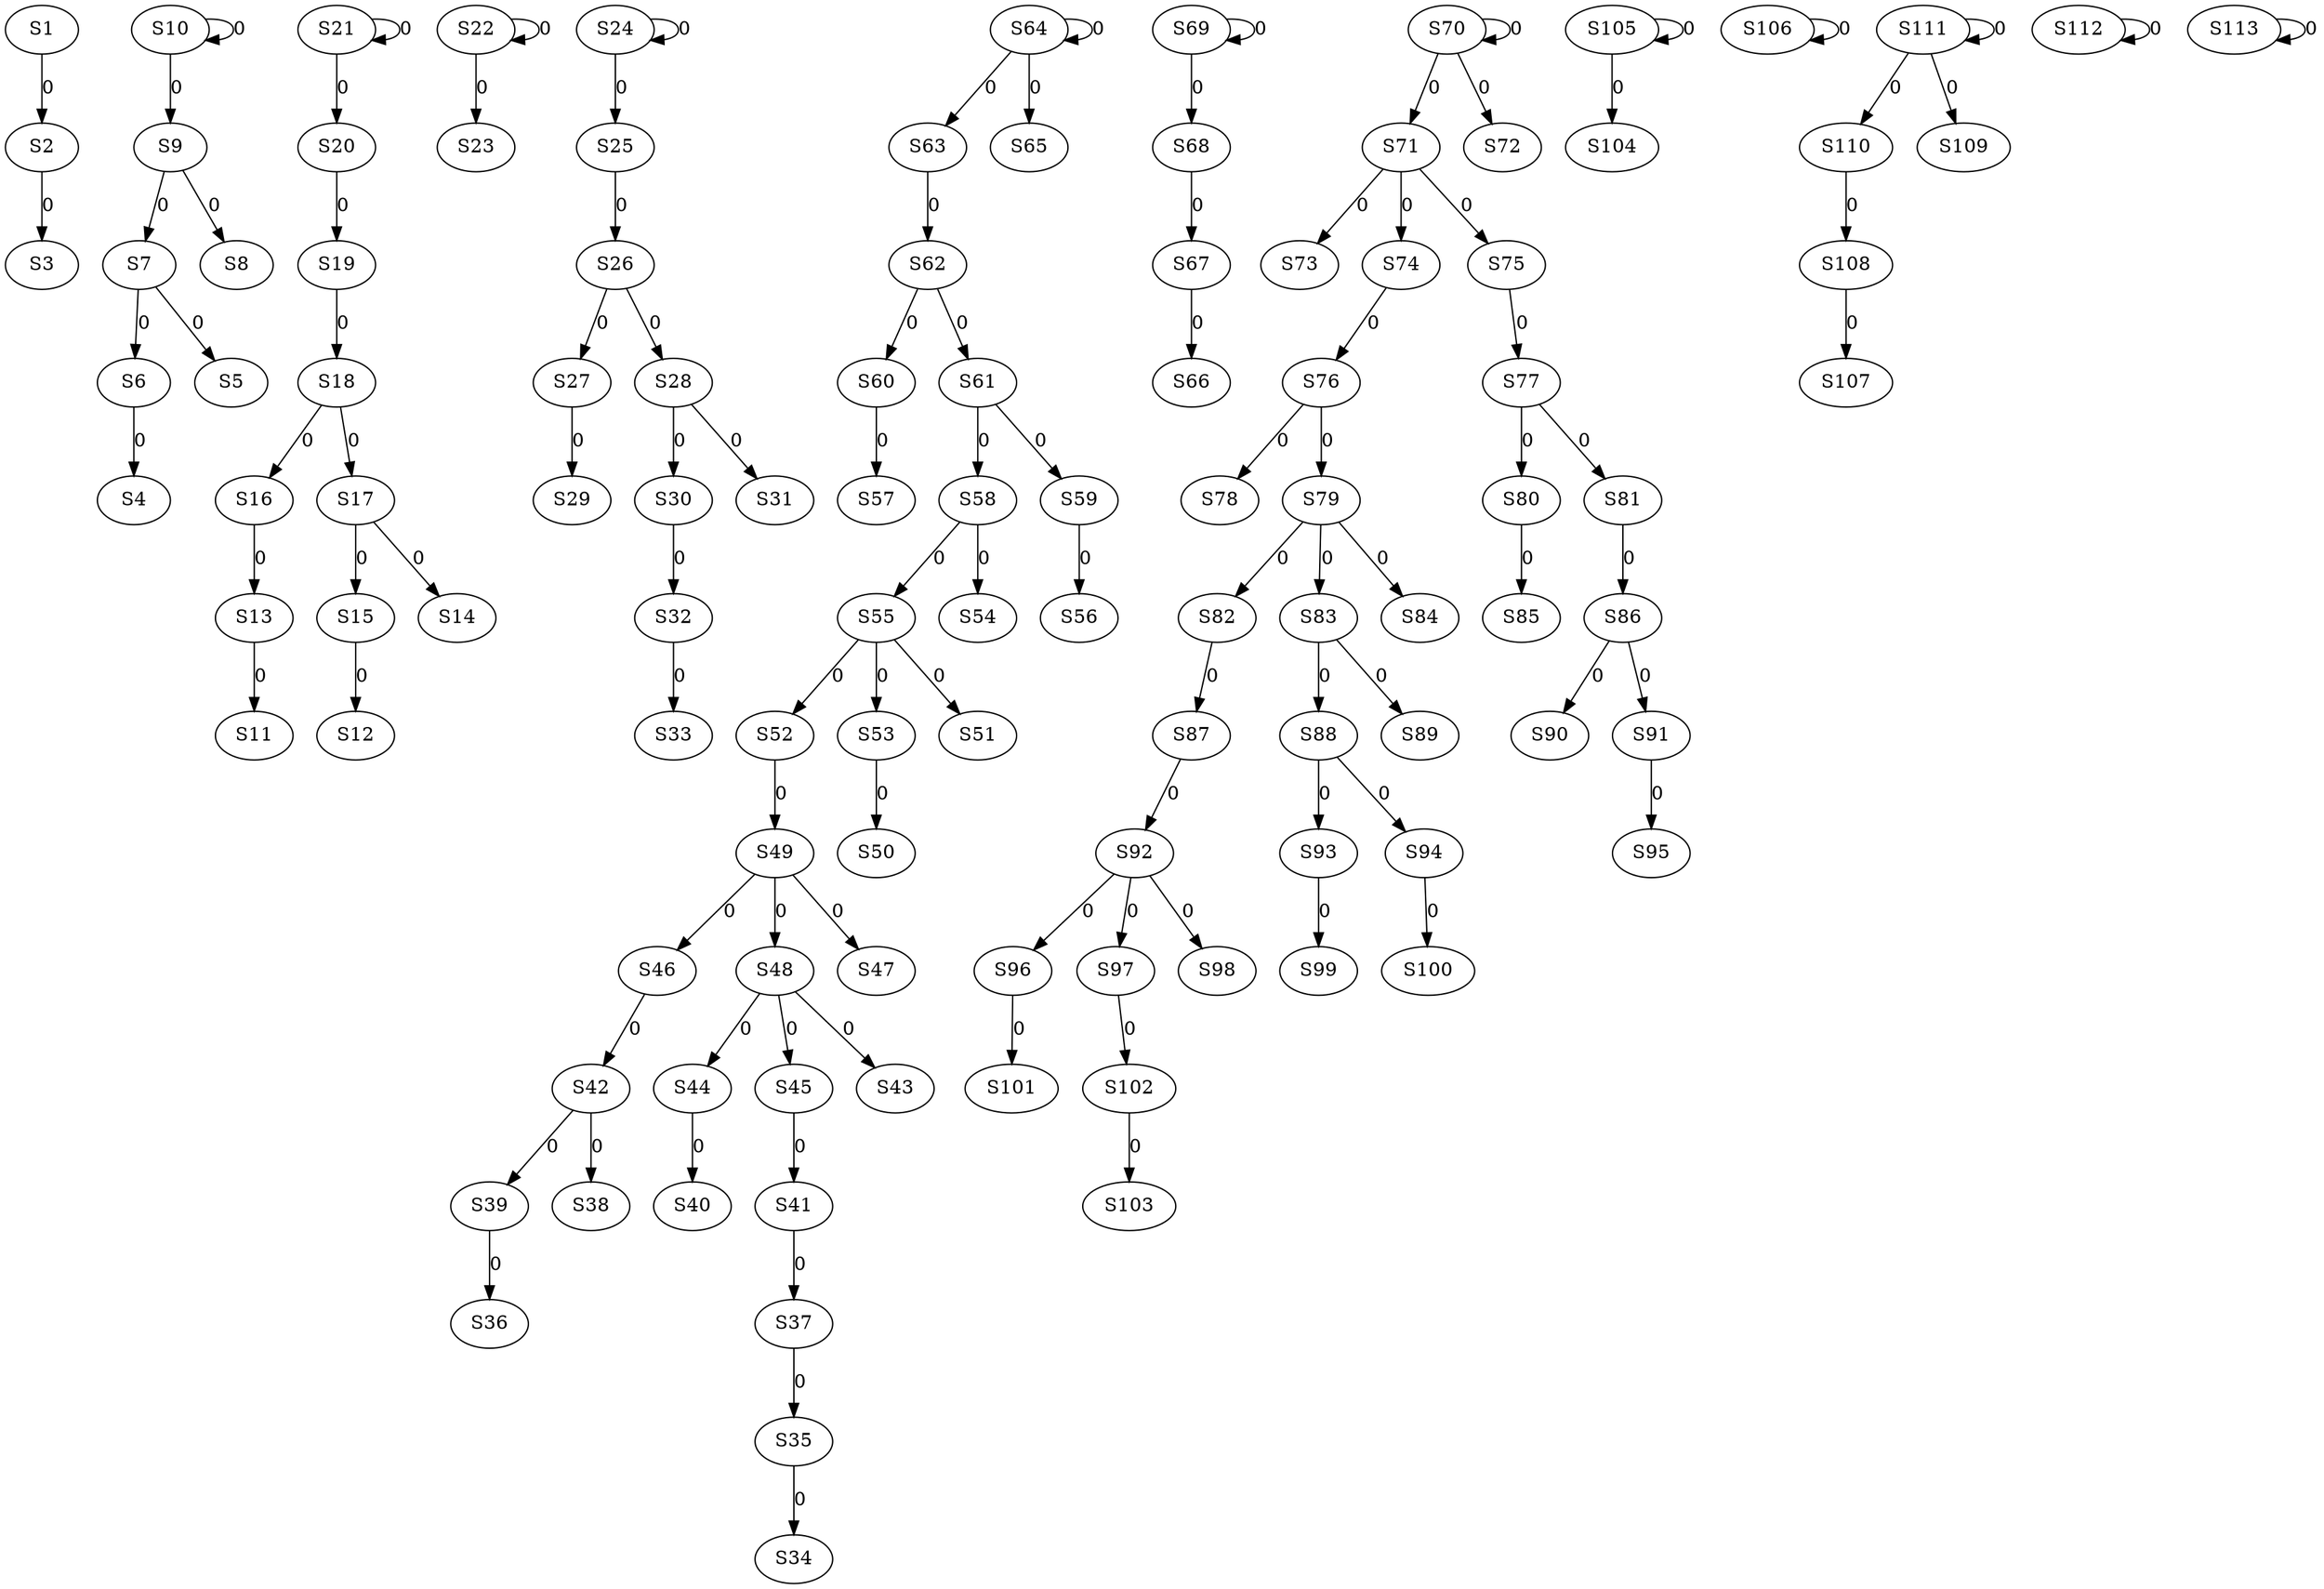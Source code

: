 strict digraph {
	S1 -> S2 [ label = 0 ];
	S2 -> S3 [ label = 0 ];
	S6 -> S4 [ label = 0 ];
	S7 -> S5 [ label = 0 ];
	S7 -> S6 [ label = 0 ];
	S9 -> S7 [ label = 0 ];
	S9 -> S8 [ label = 0 ];
	S10 -> S9 [ label = 0 ];
	S10 -> S10 [ label = 0 ];
	S13 -> S11 [ label = 0 ];
	S15 -> S12 [ label = 0 ];
	S16 -> S13 [ label = 0 ];
	S17 -> S14 [ label = 0 ];
	S17 -> S15 [ label = 0 ];
	S18 -> S16 [ label = 0 ];
	S18 -> S17 [ label = 0 ];
	S19 -> S18 [ label = 0 ];
	S20 -> S19 [ label = 0 ];
	S21 -> S20 [ label = 0 ];
	S21 -> S21 [ label = 0 ];
	S22 -> S22 [ label = 0 ];
	S22 -> S23 [ label = 0 ];
	S24 -> S24 [ label = 0 ];
	S24 -> S25 [ label = 0 ];
	S25 -> S26 [ label = 0 ];
	S26 -> S27 [ label = 0 ];
	S26 -> S28 [ label = 0 ];
	S27 -> S29 [ label = 0 ];
	S28 -> S30 [ label = 0 ];
	S28 -> S31 [ label = 0 ];
	S30 -> S32 [ label = 0 ];
	S32 -> S33 [ label = 0 ];
	S35 -> S34 [ label = 0 ];
	S37 -> S35 [ label = 0 ];
	S39 -> S36 [ label = 0 ];
	S41 -> S37 [ label = 0 ];
	S42 -> S38 [ label = 0 ];
	S42 -> S39 [ label = 0 ];
	S44 -> S40 [ label = 0 ];
	S45 -> S41 [ label = 0 ];
	S46 -> S42 [ label = 0 ];
	S48 -> S43 [ label = 0 ];
	S48 -> S44 [ label = 0 ];
	S48 -> S45 [ label = 0 ];
	S49 -> S46 [ label = 0 ];
	S49 -> S47 [ label = 0 ];
	S49 -> S48 [ label = 0 ];
	S52 -> S49 [ label = 0 ];
	S53 -> S50 [ label = 0 ];
	S55 -> S51 [ label = 0 ];
	S55 -> S52 [ label = 0 ];
	S55 -> S53 [ label = 0 ];
	S58 -> S54 [ label = 0 ];
	S58 -> S55 [ label = 0 ];
	S59 -> S56 [ label = 0 ];
	S60 -> S57 [ label = 0 ];
	S61 -> S58 [ label = 0 ];
	S61 -> S59 [ label = 0 ];
	S62 -> S60 [ label = 0 ];
	S62 -> S61 [ label = 0 ];
	S63 -> S62 [ label = 0 ];
	S64 -> S63 [ label = 0 ];
	S64 -> S64 [ label = 0 ];
	S64 -> S65 [ label = 0 ];
	S67 -> S66 [ label = 0 ];
	S68 -> S67 [ label = 0 ];
	S69 -> S68 [ label = 0 ];
	S69 -> S69 [ label = 0 ];
	S70 -> S70 [ label = 0 ];
	S70 -> S71 [ label = 0 ];
	S70 -> S72 [ label = 0 ];
	S71 -> S73 [ label = 0 ];
	S71 -> S74 [ label = 0 ];
	S71 -> S75 [ label = 0 ];
	S74 -> S76 [ label = 0 ];
	S75 -> S77 [ label = 0 ];
	S76 -> S78 [ label = 0 ];
	S76 -> S79 [ label = 0 ];
	S77 -> S80 [ label = 0 ];
	S77 -> S81 [ label = 0 ];
	S79 -> S82 [ label = 0 ];
	S79 -> S83 [ label = 0 ];
	S79 -> S84 [ label = 0 ];
	S80 -> S85 [ label = 0 ];
	S81 -> S86 [ label = 0 ];
	S82 -> S87 [ label = 0 ];
	S83 -> S88 [ label = 0 ];
	S83 -> S89 [ label = 0 ];
	S86 -> S90 [ label = 0 ];
	S86 -> S91 [ label = 0 ];
	S87 -> S92 [ label = 0 ];
	S88 -> S93 [ label = 0 ];
	S88 -> S94 [ label = 0 ];
	S91 -> S95 [ label = 0 ];
	S92 -> S96 [ label = 0 ];
	S92 -> S97 [ label = 0 ];
	S92 -> S98 [ label = 0 ];
	S93 -> S99 [ label = 0 ];
	S94 -> S100 [ label = 0 ];
	S96 -> S101 [ label = 0 ];
	S97 -> S102 [ label = 0 ];
	S102 -> S103 [ label = 0 ];
	S105 -> S104 [ label = 0 ];
	S105 -> S105 [ label = 0 ];
	S106 -> S106 [ label = 0 ];
	S108 -> S107 [ label = 0 ];
	S110 -> S108 [ label = 0 ];
	S111 -> S109 [ label = 0 ];
	S111 -> S110 [ label = 0 ];
	S111 -> S111 [ label = 0 ];
	S112 -> S112 [ label = 0 ];
	S113 -> S113 [ label = 0 ];
}